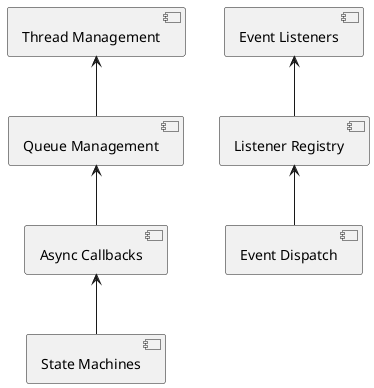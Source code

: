 @startuml
component "Thread Management" as libthreads
component "Queue Management" as libq
component "Async Callbacks" as libasync
component "State Machines" as libfsm
component "Listener Registry" as liblisteners
component "Event Dispatch" as libevent
component "Event Listeners" as libeventlisteners
libevent -up-> liblisteners
liblisteners -up-> libeventlisteners
libfsm -up-> libasync
libasync -up-> libq
libq -up-> libthreads
@enduml